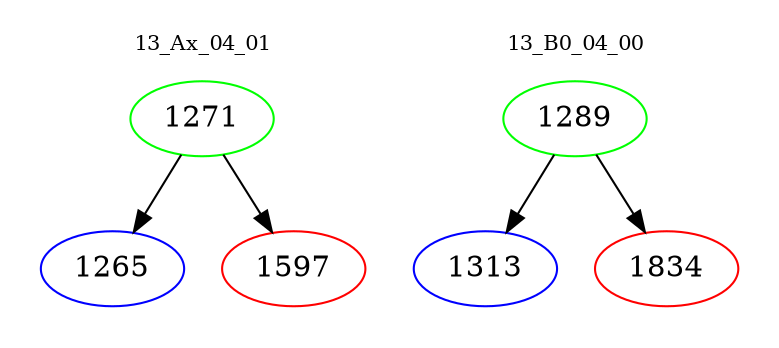 digraph{
subgraph cluster_0 {
color = white
label = "13_Ax_04_01";
fontsize=10;
T0_1271 [label="1271", color="green"]
T0_1271 -> T0_1265 [color="black"]
T0_1265 [label="1265", color="blue"]
T0_1271 -> T0_1597 [color="black"]
T0_1597 [label="1597", color="red"]
}
subgraph cluster_1 {
color = white
label = "13_B0_04_00";
fontsize=10;
T1_1289 [label="1289", color="green"]
T1_1289 -> T1_1313 [color="black"]
T1_1313 [label="1313", color="blue"]
T1_1289 -> T1_1834 [color="black"]
T1_1834 [label="1834", color="red"]
}
}
